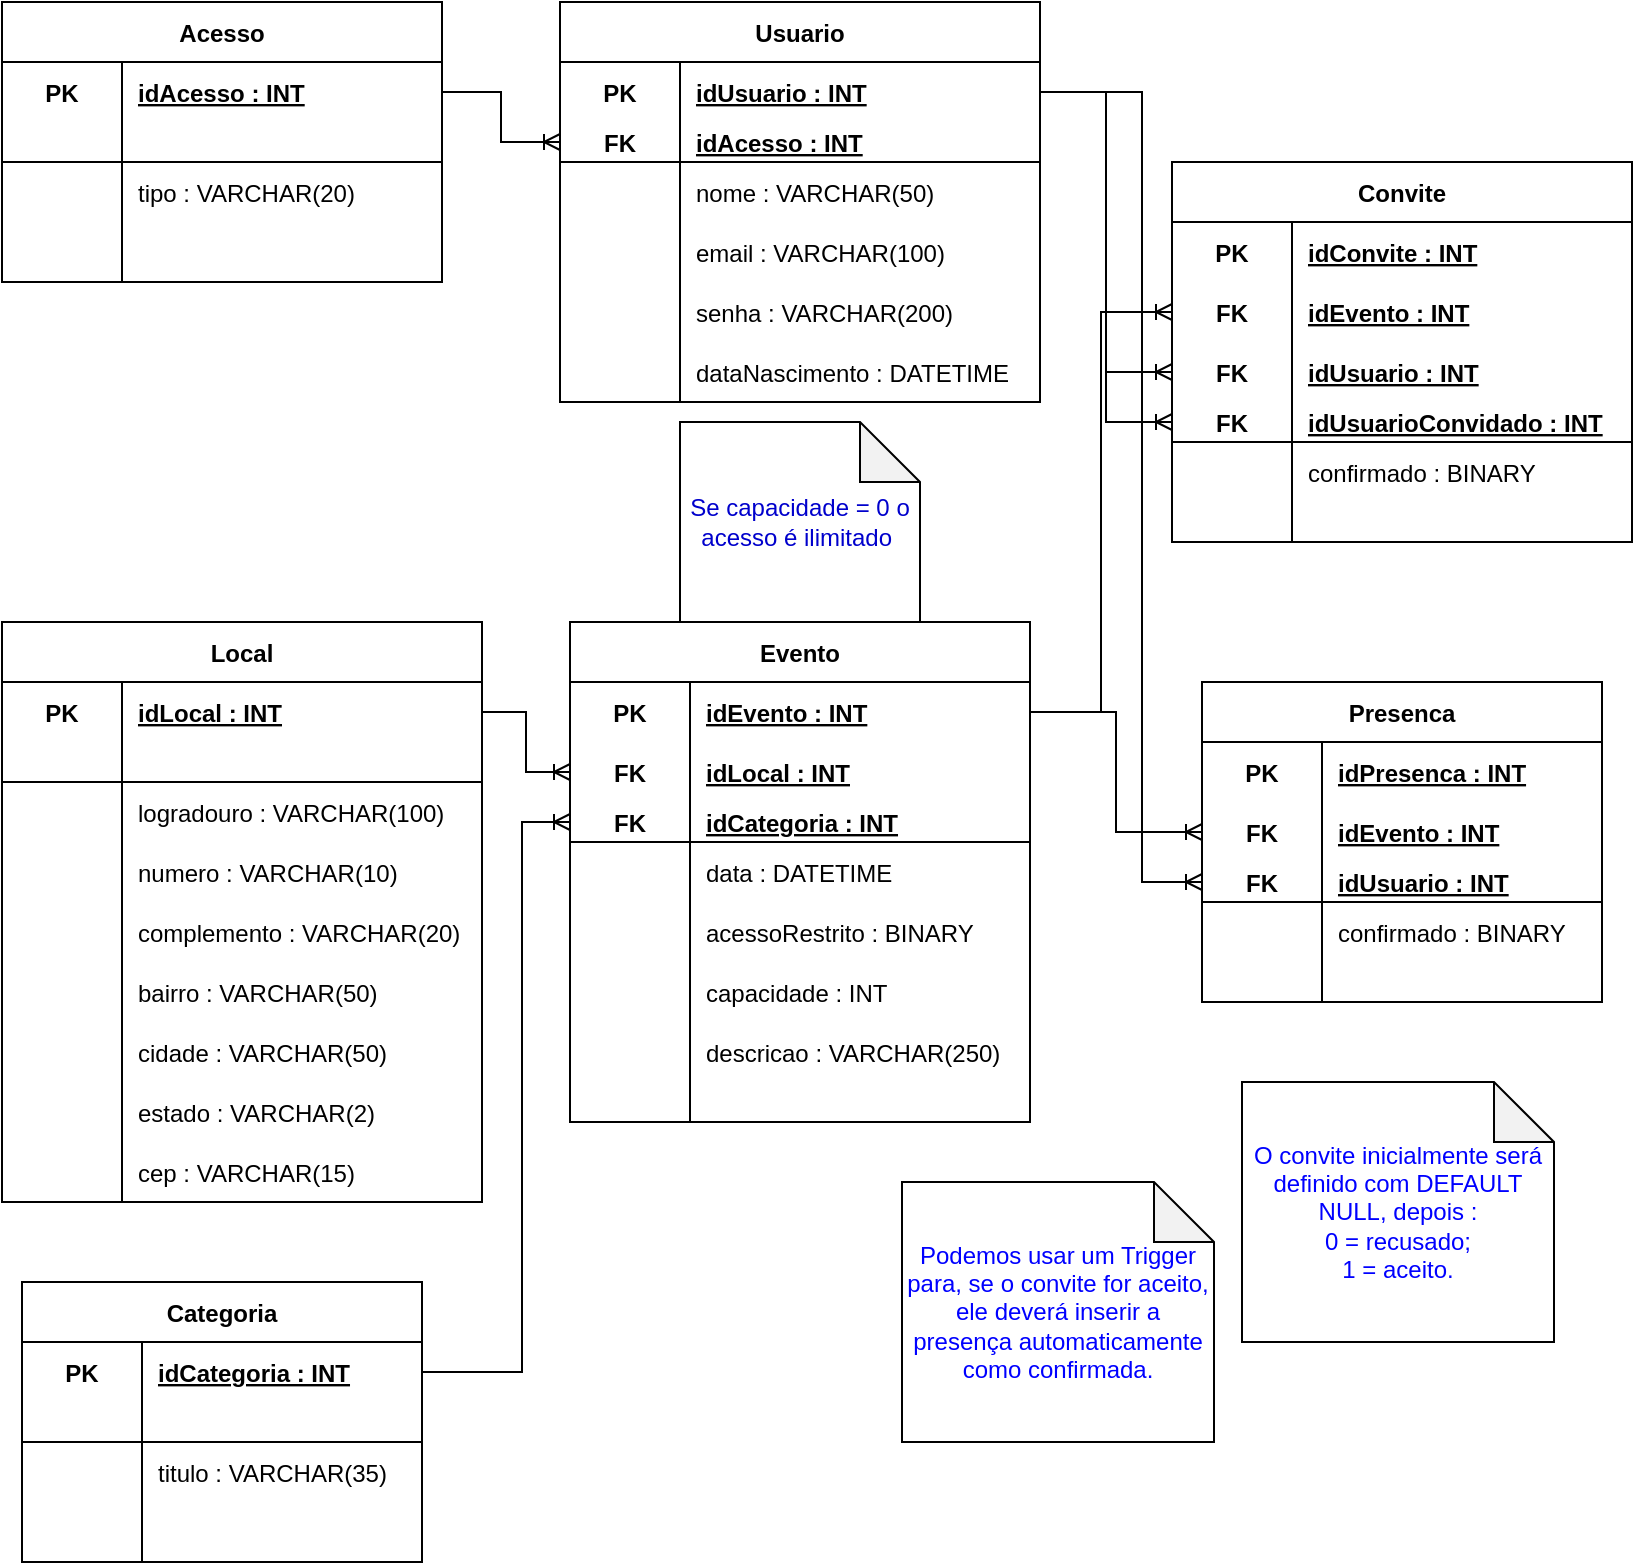 <mxfile version="13.6.3" type="device"><diagram id="714_Z-OKj4ZX4GDZPJ15" name="Page-1"><mxGraphModel dx="973" dy="558" grid="1" gridSize="10" guides="1" tooltips="1" connect="1" arrows="1" fold="1" page="1" pageScale="1" pageWidth="827" pageHeight="1169" math="0" shadow="0"><root><mxCell id="0"/><mxCell id="1" parent="0"/><mxCell id="IUSvpnrgETJTr0P91t86-1" value="Acesso" style="shape=table;startSize=30;container=1;collapsible=1;childLayout=tableLayout;fixedRows=1;rowLines=0;fontStyle=1;align=center;resizeLast=1;" parent="1" vertex="1"><mxGeometry x="10" y="10" width="220" height="140" as="geometry"/></mxCell><mxCell id="IUSvpnrgETJTr0P91t86-2" value="" style="shape=partialRectangle;collapsible=0;dropTarget=0;pointerEvents=0;fillColor=none;top=0;left=0;bottom=0;right=0;points=[[0,0.5],[1,0.5]];portConstraint=eastwest;" parent="IUSvpnrgETJTr0P91t86-1" vertex="1"><mxGeometry y="30" width="220" height="30" as="geometry"/></mxCell><mxCell id="IUSvpnrgETJTr0P91t86-3" value="PK" style="shape=partialRectangle;connectable=0;fillColor=none;top=0;left=0;bottom=0;right=0;fontStyle=1;overflow=hidden;" parent="IUSvpnrgETJTr0P91t86-2" vertex="1"><mxGeometry width="60" height="30" as="geometry"/></mxCell><mxCell id="IUSvpnrgETJTr0P91t86-4" value="idAcesso : INT" style="shape=partialRectangle;connectable=0;fillColor=none;top=0;left=0;bottom=0;right=0;align=left;spacingLeft=6;fontStyle=5;overflow=hidden;" parent="IUSvpnrgETJTr0P91t86-2" vertex="1"><mxGeometry x="60" width="160" height="30" as="geometry"/></mxCell><mxCell id="IUSvpnrgETJTr0P91t86-5" value="" style="shape=partialRectangle;collapsible=0;dropTarget=0;pointerEvents=0;fillColor=none;top=0;left=0;bottom=1;right=0;points=[[0,0.5],[1,0.5]];portConstraint=eastwest;" parent="IUSvpnrgETJTr0P91t86-1" vertex="1"><mxGeometry y="60" width="220" height="20" as="geometry"/></mxCell><mxCell id="IUSvpnrgETJTr0P91t86-6" value="" style="shape=partialRectangle;connectable=0;fillColor=none;top=0;left=0;bottom=0;right=0;fontStyle=1;overflow=hidden;" parent="IUSvpnrgETJTr0P91t86-5" vertex="1"><mxGeometry width="60" height="20" as="geometry"/></mxCell><mxCell id="IUSvpnrgETJTr0P91t86-7" value="" style="shape=partialRectangle;connectable=0;fillColor=none;top=0;left=0;bottom=0;right=0;align=left;spacingLeft=6;fontStyle=5;overflow=hidden;" parent="IUSvpnrgETJTr0P91t86-5" vertex="1"><mxGeometry x="60" width="160" height="20" as="geometry"/></mxCell><mxCell id="IUSvpnrgETJTr0P91t86-8" value="" style="shape=partialRectangle;collapsible=0;dropTarget=0;pointerEvents=0;fillColor=none;top=0;left=0;bottom=0;right=0;points=[[0,0.5],[1,0.5]];portConstraint=eastwest;" parent="IUSvpnrgETJTr0P91t86-1" vertex="1"><mxGeometry y="80" width="220" height="30" as="geometry"/></mxCell><mxCell id="IUSvpnrgETJTr0P91t86-9" value="" style="shape=partialRectangle;connectable=0;fillColor=none;top=0;left=0;bottom=0;right=0;editable=1;overflow=hidden;" parent="IUSvpnrgETJTr0P91t86-8" vertex="1"><mxGeometry width="60" height="30" as="geometry"/></mxCell><mxCell id="IUSvpnrgETJTr0P91t86-10" value="tipo : VARCHAR(20)" style="shape=partialRectangle;connectable=0;fillColor=none;top=0;left=0;bottom=0;right=0;align=left;spacingLeft=6;overflow=hidden;" parent="IUSvpnrgETJTr0P91t86-8" vertex="1"><mxGeometry x="60" width="160" height="30" as="geometry"/></mxCell><mxCell id="IUSvpnrgETJTr0P91t86-11" value="" style="shape=partialRectangle;collapsible=0;dropTarget=0;pointerEvents=0;fillColor=none;top=0;left=0;bottom=0;right=0;points=[[0,0.5],[1,0.5]];portConstraint=eastwest;" parent="IUSvpnrgETJTr0P91t86-1" vertex="1"><mxGeometry y="110" width="220" height="30" as="geometry"/></mxCell><mxCell id="IUSvpnrgETJTr0P91t86-12" value="" style="shape=partialRectangle;connectable=0;fillColor=none;top=0;left=0;bottom=0;right=0;editable=1;overflow=hidden;" parent="IUSvpnrgETJTr0P91t86-11" vertex="1"><mxGeometry width="60" height="30" as="geometry"/></mxCell><mxCell id="IUSvpnrgETJTr0P91t86-13" value="" style="shape=partialRectangle;connectable=0;fillColor=none;top=0;left=0;bottom=0;right=0;align=left;spacingLeft=6;overflow=hidden;" parent="IUSvpnrgETJTr0P91t86-11" vertex="1"><mxGeometry x="60" width="160" height="30" as="geometry"/></mxCell><mxCell id="IUSvpnrgETJTr0P91t86-111" value="Presenca" style="shape=table;startSize=30;container=1;collapsible=1;childLayout=tableLayout;fixedRows=1;rowLines=0;fontStyle=1;align=center;resizeLast=1;" parent="1" vertex="1"><mxGeometry x="610" y="350" width="200" height="160" as="geometry"/></mxCell><mxCell id="IUSvpnrgETJTr0P91t86-112" value="" style="shape=partialRectangle;collapsible=0;dropTarget=0;pointerEvents=0;fillColor=none;top=0;left=0;bottom=0;right=0;points=[[0,0.5],[1,0.5]];portConstraint=eastwest;" parent="IUSvpnrgETJTr0P91t86-111" vertex="1"><mxGeometry y="30" width="200" height="30" as="geometry"/></mxCell><mxCell id="IUSvpnrgETJTr0P91t86-113" value="PK" style="shape=partialRectangle;connectable=0;fillColor=none;top=0;left=0;bottom=0;right=0;fontStyle=1;overflow=hidden;" parent="IUSvpnrgETJTr0P91t86-112" vertex="1"><mxGeometry width="60" height="30" as="geometry"/></mxCell><mxCell id="IUSvpnrgETJTr0P91t86-114" value="idPresenca : INT" style="shape=partialRectangle;connectable=0;fillColor=none;top=0;left=0;bottom=0;right=0;align=left;spacingLeft=6;fontStyle=5;overflow=hidden;" parent="IUSvpnrgETJTr0P91t86-112" vertex="1"><mxGeometry x="60" width="140" height="30" as="geometry"/></mxCell><mxCell id="IUSvpnrgETJTr0P91t86-115" value="" style="shape=partialRectangle;collapsible=0;dropTarget=0;pointerEvents=0;fillColor=none;top=0;left=0;bottom=0;right=0;points=[[0,0.5],[1,0.5]];portConstraint=eastwest;" parent="IUSvpnrgETJTr0P91t86-111" vertex="1"><mxGeometry y="60" width="200" height="30" as="geometry"/></mxCell><mxCell id="IUSvpnrgETJTr0P91t86-116" value="FK" style="shape=partialRectangle;connectable=0;fillColor=none;top=0;left=0;bottom=0;right=0;fontStyle=1;overflow=hidden;" parent="IUSvpnrgETJTr0P91t86-115" vertex="1"><mxGeometry width="60" height="30" as="geometry"/></mxCell><mxCell id="IUSvpnrgETJTr0P91t86-117" value="idEvento : INT" style="shape=partialRectangle;connectable=0;fillColor=none;top=0;left=0;bottom=0;right=0;align=left;spacingLeft=6;fontStyle=5;overflow=hidden;" parent="IUSvpnrgETJTr0P91t86-115" vertex="1"><mxGeometry x="60" width="140" height="30" as="geometry"/></mxCell><mxCell id="IUSvpnrgETJTr0P91t86-118" value="" style="shape=partialRectangle;collapsible=0;dropTarget=0;pointerEvents=0;fillColor=none;top=0;left=0;bottom=1;right=0;points=[[0,0.5],[1,0.5]];portConstraint=eastwest;" parent="IUSvpnrgETJTr0P91t86-111" vertex="1"><mxGeometry y="90" width="200" height="20" as="geometry"/></mxCell><mxCell id="IUSvpnrgETJTr0P91t86-119" value="FK" style="shape=partialRectangle;connectable=0;fillColor=none;top=0;left=0;bottom=0;right=0;fontStyle=1;overflow=hidden;" parent="IUSvpnrgETJTr0P91t86-118" vertex="1"><mxGeometry width="60" height="20" as="geometry"/></mxCell><mxCell id="IUSvpnrgETJTr0P91t86-120" value="idUsuario : INT" style="shape=partialRectangle;connectable=0;fillColor=none;top=0;left=0;bottom=0;right=0;align=left;spacingLeft=6;fontStyle=5;overflow=hidden;" parent="IUSvpnrgETJTr0P91t86-118" vertex="1"><mxGeometry x="60" width="140" height="20" as="geometry"/></mxCell><mxCell id="IUSvpnrgETJTr0P91t86-121" value="" style="shape=partialRectangle;collapsible=0;dropTarget=0;pointerEvents=0;fillColor=none;top=0;left=0;bottom=0;right=0;points=[[0,0.5],[1,0.5]];portConstraint=eastwest;" parent="IUSvpnrgETJTr0P91t86-111" vertex="1"><mxGeometry y="110" width="200" height="30" as="geometry"/></mxCell><mxCell id="IUSvpnrgETJTr0P91t86-122" value="" style="shape=partialRectangle;connectable=0;fillColor=none;top=0;left=0;bottom=0;right=0;editable=1;overflow=hidden;" parent="IUSvpnrgETJTr0P91t86-121" vertex="1"><mxGeometry width="60" height="30" as="geometry"/></mxCell><mxCell id="IUSvpnrgETJTr0P91t86-123" value="confirmado : BINARY" style="shape=partialRectangle;connectable=0;fillColor=none;top=0;left=0;bottom=0;right=0;align=left;spacingLeft=6;overflow=hidden;" parent="IUSvpnrgETJTr0P91t86-121" vertex="1"><mxGeometry x="60" width="140" height="30" as="geometry"/></mxCell><mxCell id="IUSvpnrgETJTr0P91t86-133" value="" style="shape=partialRectangle;collapsible=0;dropTarget=0;pointerEvents=0;fillColor=none;top=0;left=0;bottom=1;right=0;points=[[0,0.5],[1,0.5]];portConstraint=eastwest;" parent="IUSvpnrgETJTr0P91t86-111" vertex="1"><mxGeometry y="140" width="200" height="20" as="geometry"/></mxCell><mxCell id="IUSvpnrgETJTr0P91t86-134" value="" style="shape=partialRectangle;connectable=0;fillColor=none;top=0;left=0;bottom=0;right=0;fontStyle=1;overflow=hidden;" parent="IUSvpnrgETJTr0P91t86-133" vertex="1"><mxGeometry width="60" height="20" as="geometry"/></mxCell><mxCell id="IUSvpnrgETJTr0P91t86-135" value="" style="shape=partialRectangle;connectable=0;fillColor=none;top=0;left=0;bottom=0;right=0;align=left;spacingLeft=6;fontStyle=5;overflow=hidden;" parent="IUSvpnrgETJTr0P91t86-133" vertex="1"><mxGeometry x="60" width="140" height="20" as="geometry"/></mxCell><mxCell id="IUSvpnrgETJTr0P91t86-55" value="Usuario" style="shape=table;startSize=30;container=1;collapsible=1;childLayout=tableLayout;fixedRows=1;rowLines=0;fontStyle=1;align=center;resizeLast=1;" parent="1" vertex="1"><mxGeometry x="289" y="10" width="240" height="200" as="geometry"/></mxCell><mxCell id="IUSvpnrgETJTr0P91t86-56" value="" style="shape=partialRectangle;collapsible=0;dropTarget=0;pointerEvents=0;fillColor=none;top=0;left=0;bottom=0;right=0;points=[[0,0.5],[1,0.5]];portConstraint=eastwest;" parent="IUSvpnrgETJTr0P91t86-55" vertex="1"><mxGeometry y="30" width="240" height="30" as="geometry"/></mxCell><mxCell id="IUSvpnrgETJTr0P91t86-57" value="PK" style="shape=partialRectangle;connectable=0;fillColor=none;top=0;left=0;bottom=0;right=0;fontStyle=1;overflow=hidden;" parent="IUSvpnrgETJTr0P91t86-56" vertex="1"><mxGeometry width="60" height="30" as="geometry"/></mxCell><mxCell id="IUSvpnrgETJTr0P91t86-58" value="idUsuario : INT" style="shape=partialRectangle;connectable=0;fillColor=none;top=0;left=0;bottom=0;right=0;align=left;spacingLeft=6;fontStyle=5;overflow=hidden;" parent="IUSvpnrgETJTr0P91t86-56" vertex="1"><mxGeometry x="60" width="180" height="30" as="geometry"/></mxCell><mxCell id="IUSvpnrgETJTr0P91t86-59" value="" style="shape=partialRectangle;collapsible=0;dropTarget=0;pointerEvents=0;fillColor=none;top=0;left=0;bottom=1;right=0;points=[[0,0.5],[1,0.5]];portConstraint=eastwest;" parent="IUSvpnrgETJTr0P91t86-55" vertex="1"><mxGeometry y="60" width="240" height="20" as="geometry"/></mxCell><mxCell id="IUSvpnrgETJTr0P91t86-60" value="FK" style="shape=partialRectangle;connectable=0;fillColor=none;top=0;left=0;bottom=0;right=0;fontStyle=1;overflow=hidden;" parent="IUSvpnrgETJTr0P91t86-59" vertex="1"><mxGeometry width="60" height="20" as="geometry"/></mxCell><mxCell id="IUSvpnrgETJTr0P91t86-61" value="idAcesso : INT" style="shape=partialRectangle;connectable=0;fillColor=none;top=0;left=0;bottom=0;right=0;align=left;spacingLeft=6;fontStyle=5;overflow=hidden;" parent="IUSvpnrgETJTr0P91t86-59" vertex="1"><mxGeometry x="60" width="180" height="20" as="geometry"/></mxCell><mxCell id="IUSvpnrgETJTr0P91t86-62" value="" style="shape=partialRectangle;collapsible=0;dropTarget=0;pointerEvents=0;fillColor=none;top=0;left=0;bottom=0;right=0;points=[[0,0.5],[1,0.5]];portConstraint=eastwest;" parent="IUSvpnrgETJTr0P91t86-55" vertex="1"><mxGeometry y="80" width="240" height="30" as="geometry"/></mxCell><mxCell id="IUSvpnrgETJTr0P91t86-63" value="" style="shape=partialRectangle;connectable=0;fillColor=none;top=0;left=0;bottom=0;right=0;editable=1;overflow=hidden;" parent="IUSvpnrgETJTr0P91t86-62" vertex="1"><mxGeometry width="60" height="30" as="geometry"/></mxCell><mxCell id="IUSvpnrgETJTr0P91t86-64" value="nome : VARCHAR(50)" style="shape=partialRectangle;connectable=0;fillColor=none;top=0;left=0;bottom=0;right=0;align=left;spacingLeft=6;overflow=hidden;" parent="IUSvpnrgETJTr0P91t86-62" vertex="1"><mxGeometry x="60" width="180" height="30" as="geometry"/></mxCell><mxCell id="IUSvpnrgETJTr0P91t86-65" value="" style="shape=partialRectangle;collapsible=0;dropTarget=0;pointerEvents=0;fillColor=none;top=0;left=0;bottom=0;right=0;points=[[0,0.5],[1,0.5]];portConstraint=eastwest;" parent="IUSvpnrgETJTr0P91t86-55" vertex="1"><mxGeometry y="110" width="240" height="30" as="geometry"/></mxCell><mxCell id="IUSvpnrgETJTr0P91t86-66" value="" style="shape=partialRectangle;connectable=0;fillColor=none;top=0;left=0;bottom=0;right=0;editable=1;overflow=hidden;" parent="IUSvpnrgETJTr0P91t86-65" vertex="1"><mxGeometry width="60" height="30" as="geometry"/></mxCell><mxCell id="IUSvpnrgETJTr0P91t86-67" value="email : VARCHAR(100)" style="shape=partialRectangle;connectable=0;fillColor=none;top=0;left=0;bottom=0;right=0;align=left;spacingLeft=6;overflow=hidden;" parent="IUSvpnrgETJTr0P91t86-65" vertex="1"><mxGeometry x="60" width="180" height="30" as="geometry"/></mxCell><mxCell id="IUSvpnrgETJTr0P91t86-68" value="" style="shape=partialRectangle;collapsible=0;dropTarget=0;pointerEvents=0;fillColor=none;top=0;left=0;bottom=0;right=0;points=[[0,0.5],[1,0.5]];portConstraint=eastwest;" parent="IUSvpnrgETJTr0P91t86-55" vertex="1"><mxGeometry y="140" width="240" height="30" as="geometry"/></mxCell><mxCell id="IUSvpnrgETJTr0P91t86-69" value="" style="shape=partialRectangle;connectable=0;fillColor=none;top=0;left=0;bottom=0;right=0;editable=1;overflow=hidden;" parent="IUSvpnrgETJTr0P91t86-68" vertex="1"><mxGeometry width="60" height="30" as="geometry"/></mxCell><mxCell id="IUSvpnrgETJTr0P91t86-70" value="senha : VARCHAR(200)" style="shape=partialRectangle;connectable=0;fillColor=none;top=0;left=0;bottom=0;right=0;align=left;spacingLeft=6;overflow=hidden;" parent="IUSvpnrgETJTr0P91t86-68" vertex="1"><mxGeometry x="60" width="180" height="30" as="geometry"/></mxCell><mxCell id="IUSvpnrgETJTr0P91t86-71" value="" style="shape=partialRectangle;collapsible=0;dropTarget=0;pointerEvents=0;fillColor=none;top=0;left=0;bottom=0;right=0;points=[[0,0.5],[1,0.5]];portConstraint=eastwest;" parent="IUSvpnrgETJTr0P91t86-55" vertex="1"><mxGeometry y="170" width="240" height="30" as="geometry"/></mxCell><mxCell id="IUSvpnrgETJTr0P91t86-72" value="" style="shape=partialRectangle;connectable=0;fillColor=none;top=0;left=0;bottom=0;right=0;editable=1;overflow=hidden;" parent="IUSvpnrgETJTr0P91t86-71" vertex="1"><mxGeometry width="60" height="30" as="geometry"/></mxCell><mxCell id="IUSvpnrgETJTr0P91t86-73" value="dataNascimento : DATETIME" style="shape=partialRectangle;connectable=0;fillColor=none;top=0;left=0;bottom=0;right=0;align=left;spacingLeft=6;overflow=hidden;" parent="IUSvpnrgETJTr0P91t86-71" vertex="1"><mxGeometry x="60" width="180" height="30" as="geometry"/></mxCell><mxCell id="IUSvpnrgETJTr0P91t86-164" style="edgeStyle=orthogonalEdgeStyle;rounded=0;orthogonalLoop=1;jettySize=auto;html=1;exitX=1;exitY=0.5;exitDx=0;exitDy=0;entryX=0;entryY=0.5;entryDx=0;entryDy=0;endArrow=ERoneToMany;endFill=0;" parent="1" source="IUSvpnrgETJTr0P91t86-2" target="IUSvpnrgETJTr0P91t86-59" edge="1"><mxGeometry relative="1" as="geometry"/></mxCell><mxCell id="IUSvpnrgETJTr0P91t86-27" value="Local" style="shape=table;startSize=30;container=1;collapsible=1;childLayout=tableLayout;fixedRows=1;rowLines=0;fontStyle=1;align=center;resizeLast=1;" parent="1" vertex="1"><mxGeometry x="10" y="320" width="240" height="290" as="geometry"/></mxCell><mxCell id="IUSvpnrgETJTr0P91t86-28" value="" style="shape=partialRectangle;collapsible=0;dropTarget=0;pointerEvents=0;fillColor=none;top=0;left=0;bottom=0;right=0;points=[[0,0.5],[1,0.5]];portConstraint=eastwest;" parent="IUSvpnrgETJTr0P91t86-27" vertex="1"><mxGeometry y="30" width="240" height="30" as="geometry"/></mxCell><mxCell id="IUSvpnrgETJTr0P91t86-29" value="PK" style="shape=partialRectangle;connectable=0;fillColor=none;top=0;left=0;bottom=0;right=0;fontStyle=1;overflow=hidden;" parent="IUSvpnrgETJTr0P91t86-28" vertex="1"><mxGeometry width="60" height="30" as="geometry"/></mxCell><mxCell id="IUSvpnrgETJTr0P91t86-30" value="idLocal : INT" style="shape=partialRectangle;connectable=0;fillColor=none;top=0;left=0;bottom=0;right=0;align=left;spacingLeft=6;fontStyle=5;overflow=hidden;" parent="IUSvpnrgETJTr0P91t86-28" vertex="1"><mxGeometry x="60" width="180" height="30" as="geometry"/></mxCell><mxCell id="IUSvpnrgETJTr0P91t86-31" value="" style="shape=partialRectangle;collapsible=0;dropTarget=0;pointerEvents=0;fillColor=none;top=0;left=0;bottom=1;right=0;points=[[0,0.5],[1,0.5]];portConstraint=eastwest;" parent="IUSvpnrgETJTr0P91t86-27" vertex="1"><mxGeometry y="60" width="240" height="20" as="geometry"/></mxCell><mxCell id="IUSvpnrgETJTr0P91t86-32" value="" style="shape=partialRectangle;connectable=0;fillColor=none;top=0;left=0;bottom=0;right=0;fontStyle=1;overflow=hidden;" parent="IUSvpnrgETJTr0P91t86-31" vertex="1"><mxGeometry width="60" height="20" as="geometry"/></mxCell><mxCell id="IUSvpnrgETJTr0P91t86-33" value="" style="shape=partialRectangle;connectable=0;fillColor=none;top=0;left=0;bottom=0;right=0;align=left;spacingLeft=6;fontStyle=5;overflow=hidden;" parent="IUSvpnrgETJTr0P91t86-31" vertex="1"><mxGeometry x="60" width="180" height="20" as="geometry"/></mxCell><mxCell id="IUSvpnrgETJTr0P91t86-34" value="" style="shape=partialRectangle;collapsible=0;dropTarget=0;pointerEvents=0;fillColor=none;top=0;left=0;bottom=0;right=0;points=[[0,0.5],[1,0.5]];portConstraint=eastwest;" parent="IUSvpnrgETJTr0P91t86-27" vertex="1"><mxGeometry y="80" width="240" height="30" as="geometry"/></mxCell><mxCell id="IUSvpnrgETJTr0P91t86-35" value="" style="shape=partialRectangle;connectable=0;fillColor=none;top=0;left=0;bottom=0;right=0;editable=1;overflow=hidden;" parent="IUSvpnrgETJTr0P91t86-34" vertex="1"><mxGeometry width="60" height="30" as="geometry"/></mxCell><mxCell id="IUSvpnrgETJTr0P91t86-36" value="logradouro : VARCHAR(100)" style="shape=partialRectangle;connectable=0;fillColor=none;top=0;left=0;bottom=0;right=0;align=left;spacingLeft=6;overflow=hidden;" parent="IUSvpnrgETJTr0P91t86-34" vertex="1"><mxGeometry x="60" width="180" height="30" as="geometry"/></mxCell><mxCell id="IUSvpnrgETJTr0P91t86-37" value="" style="shape=partialRectangle;collapsible=0;dropTarget=0;pointerEvents=0;fillColor=none;top=0;left=0;bottom=0;right=0;points=[[0,0.5],[1,0.5]];portConstraint=eastwest;" parent="IUSvpnrgETJTr0P91t86-27" vertex="1"><mxGeometry y="110" width="240" height="30" as="geometry"/></mxCell><mxCell id="IUSvpnrgETJTr0P91t86-38" value="" style="shape=partialRectangle;connectable=0;fillColor=none;top=0;left=0;bottom=0;right=0;editable=1;overflow=hidden;" parent="IUSvpnrgETJTr0P91t86-37" vertex="1"><mxGeometry width="60" height="30" as="geometry"/></mxCell><mxCell id="IUSvpnrgETJTr0P91t86-39" value="numero : VARCHAR(10)" style="shape=partialRectangle;connectable=0;fillColor=none;top=0;left=0;bottom=0;right=0;align=left;spacingLeft=6;overflow=hidden;" parent="IUSvpnrgETJTr0P91t86-37" vertex="1"><mxGeometry x="60" width="180" height="30" as="geometry"/></mxCell><mxCell id="IUSvpnrgETJTr0P91t86-40" value="" style="shape=partialRectangle;collapsible=0;dropTarget=0;pointerEvents=0;fillColor=none;top=0;left=0;bottom=0;right=0;points=[[0,0.5],[1,0.5]];portConstraint=eastwest;" parent="IUSvpnrgETJTr0P91t86-27" vertex="1"><mxGeometry y="140" width="240" height="30" as="geometry"/></mxCell><mxCell id="IUSvpnrgETJTr0P91t86-41" value="" style="shape=partialRectangle;connectable=0;fillColor=none;top=0;left=0;bottom=0;right=0;editable=1;overflow=hidden;" parent="IUSvpnrgETJTr0P91t86-40" vertex="1"><mxGeometry width="60" height="30" as="geometry"/></mxCell><mxCell id="IUSvpnrgETJTr0P91t86-42" value="complemento : VARCHAR(20)" style="shape=partialRectangle;connectable=0;fillColor=none;top=0;left=0;bottom=0;right=0;align=left;spacingLeft=6;overflow=hidden;" parent="IUSvpnrgETJTr0P91t86-40" vertex="1"><mxGeometry x="60" width="180" height="30" as="geometry"/></mxCell><mxCell id="IUSvpnrgETJTr0P91t86-43" value="" style="shape=partialRectangle;collapsible=0;dropTarget=0;pointerEvents=0;fillColor=none;top=0;left=0;bottom=0;right=0;points=[[0,0.5],[1,0.5]];portConstraint=eastwest;" parent="IUSvpnrgETJTr0P91t86-27" vertex="1"><mxGeometry y="170" width="240" height="30" as="geometry"/></mxCell><mxCell id="IUSvpnrgETJTr0P91t86-44" value="" style="shape=partialRectangle;connectable=0;fillColor=none;top=0;left=0;bottom=0;right=0;editable=1;overflow=hidden;" parent="IUSvpnrgETJTr0P91t86-43" vertex="1"><mxGeometry width="60" height="30" as="geometry"/></mxCell><mxCell id="IUSvpnrgETJTr0P91t86-45" value="bairro : VARCHAR(50)" style="shape=partialRectangle;connectable=0;fillColor=none;top=0;left=0;bottom=0;right=0;align=left;spacingLeft=6;overflow=hidden;" parent="IUSvpnrgETJTr0P91t86-43" vertex="1"><mxGeometry x="60" width="180" height="30" as="geometry"/></mxCell><mxCell id="IUSvpnrgETJTr0P91t86-46" value="" style="shape=partialRectangle;collapsible=0;dropTarget=0;pointerEvents=0;fillColor=none;top=0;left=0;bottom=0;right=0;points=[[0,0.5],[1,0.5]];portConstraint=eastwest;" parent="IUSvpnrgETJTr0P91t86-27" vertex="1"><mxGeometry y="200" width="240" height="30" as="geometry"/></mxCell><mxCell id="IUSvpnrgETJTr0P91t86-47" value="" style="shape=partialRectangle;connectable=0;fillColor=none;top=0;left=0;bottom=0;right=0;editable=1;overflow=hidden;" parent="IUSvpnrgETJTr0P91t86-46" vertex="1"><mxGeometry width="60" height="30" as="geometry"/></mxCell><mxCell id="IUSvpnrgETJTr0P91t86-48" value="cidade : VARCHAR(50)" style="shape=partialRectangle;connectable=0;fillColor=none;top=0;left=0;bottom=0;right=0;align=left;spacingLeft=6;overflow=hidden;" parent="IUSvpnrgETJTr0P91t86-46" vertex="1"><mxGeometry x="60" width="180" height="30" as="geometry"/></mxCell><mxCell id="IUSvpnrgETJTr0P91t86-49" value="" style="shape=partialRectangle;collapsible=0;dropTarget=0;pointerEvents=0;fillColor=none;top=0;left=0;bottom=0;right=0;points=[[0,0.5],[1,0.5]];portConstraint=eastwest;" parent="IUSvpnrgETJTr0P91t86-27" vertex="1"><mxGeometry y="230" width="240" height="30" as="geometry"/></mxCell><mxCell id="IUSvpnrgETJTr0P91t86-50" value="" style="shape=partialRectangle;connectable=0;fillColor=none;top=0;left=0;bottom=0;right=0;editable=1;overflow=hidden;" parent="IUSvpnrgETJTr0P91t86-49" vertex="1"><mxGeometry width="60" height="30" as="geometry"/></mxCell><mxCell id="IUSvpnrgETJTr0P91t86-51" value="estado : VARCHAR(2)" style="shape=partialRectangle;connectable=0;fillColor=none;top=0;left=0;bottom=0;right=0;align=left;spacingLeft=6;overflow=hidden;" parent="IUSvpnrgETJTr0P91t86-49" vertex="1"><mxGeometry x="60" width="180" height="30" as="geometry"/></mxCell><mxCell id="IUSvpnrgETJTr0P91t86-52" value="" style="shape=partialRectangle;collapsible=0;dropTarget=0;pointerEvents=0;fillColor=none;top=0;left=0;bottom=0;right=0;points=[[0,0.5],[1,0.5]];portConstraint=eastwest;" parent="IUSvpnrgETJTr0P91t86-27" vertex="1"><mxGeometry y="260" width="240" height="30" as="geometry"/></mxCell><mxCell id="IUSvpnrgETJTr0P91t86-53" value="" style="shape=partialRectangle;connectable=0;fillColor=none;top=0;left=0;bottom=0;right=0;editable=1;overflow=hidden;" parent="IUSvpnrgETJTr0P91t86-52" vertex="1"><mxGeometry width="60" height="30" as="geometry"/></mxCell><mxCell id="IUSvpnrgETJTr0P91t86-54" value="cep : VARCHAR(15)" style="shape=partialRectangle;connectable=0;fillColor=none;top=0;left=0;bottom=0;right=0;align=left;spacingLeft=6;overflow=hidden;" parent="IUSvpnrgETJTr0P91t86-52" vertex="1"><mxGeometry x="60" width="180" height="30" as="geometry"/></mxCell><mxCell id="IUSvpnrgETJTr0P91t86-74" value="Evento" style="shape=table;startSize=30;container=1;collapsible=1;childLayout=tableLayout;fixedRows=1;rowLines=0;fontStyle=1;align=center;resizeLast=1;" parent="1" vertex="1"><mxGeometry x="294" y="320" width="230" height="250" as="geometry"/></mxCell><mxCell id="IUSvpnrgETJTr0P91t86-75" value="" style="shape=partialRectangle;collapsible=0;dropTarget=0;pointerEvents=0;fillColor=none;top=0;left=0;bottom=0;right=0;points=[[0,0.5],[1,0.5]];portConstraint=eastwest;" parent="IUSvpnrgETJTr0P91t86-74" vertex="1"><mxGeometry y="30" width="230" height="30" as="geometry"/></mxCell><mxCell id="IUSvpnrgETJTr0P91t86-76" value="PK" style="shape=partialRectangle;connectable=0;fillColor=none;top=0;left=0;bottom=0;right=0;fontStyle=1;overflow=hidden;" parent="IUSvpnrgETJTr0P91t86-75" vertex="1"><mxGeometry width="60" height="30" as="geometry"/></mxCell><mxCell id="IUSvpnrgETJTr0P91t86-77" value="idEvento : INT" style="shape=partialRectangle;connectable=0;fillColor=none;top=0;left=0;bottom=0;right=0;align=left;spacingLeft=6;fontStyle=5;overflow=hidden;" parent="IUSvpnrgETJTr0P91t86-75" vertex="1"><mxGeometry x="60" width="170" height="30" as="geometry"/></mxCell><mxCell id="IUSvpnrgETJTr0P91t86-108" value="" style="shape=partialRectangle;collapsible=0;dropTarget=0;pointerEvents=0;fillColor=none;top=0;left=0;bottom=0;right=0;points=[[0,0.5],[1,0.5]];portConstraint=eastwest;" parent="IUSvpnrgETJTr0P91t86-74" vertex="1"><mxGeometry y="60" width="230" height="30" as="geometry"/></mxCell><mxCell id="IUSvpnrgETJTr0P91t86-109" value="FK" style="shape=partialRectangle;connectable=0;fillColor=none;top=0;left=0;bottom=0;right=0;fontStyle=1;overflow=hidden;" parent="IUSvpnrgETJTr0P91t86-108" vertex="1"><mxGeometry width="60" height="30" as="geometry"/></mxCell><mxCell id="IUSvpnrgETJTr0P91t86-110" value="idLocal : INT" style="shape=partialRectangle;connectable=0;fillColor=none;top=0;left=0;bottom=0;right=0;align=left;spacingLeft=6;fontStyle=5;overflow=hidden;" parent="IUSvpnrgETJTr0P91t86-108" vertex="1"><mxGeometry x="60" width="170" height="30" as="geometry"/></mxCell><mxCell id="IUSvpnrgETJTr0P91t86-78" value="" style="shape=partialRectangle;collapsible=0;dropTarget=0;pointerEvents=0;fillColor=none;top=0;left=0;bottom=1;right=0;points=[[0,0.5],[1,0.5]];portConstraint=eastwest;" parent="IUSvpnrgETJTr0P91t86-74" vertex="1"><mxGeometry y="90" width="230" height="20" as="geometry"/></mxCell><mxCell id="IUSvpnrgETJTr0P91t86-79" value="FK" style="shape=partialRectangle;connectable=0;fillColor=none;top=0;left=0;bottom=0;right=0;fontStyle=1;overflow=hidden;" parent="IUSvpnrgETJTr0P91t86-78" vertex="1"><mxGeometry width="60" height="20" as="geometry"/></mxCell><mxCell id="IUSvpnrgETJTr0P91t86-80" value="idCategoria : INT" style="shape=partialRectangle;connectable=0;fillColor=none;top=0;left=0;bottom=0;right=0;align=left;spacingLeft=6;fontStyle=5;overflow=hidden;" parent="IUSvpnrgETJTr0P91t86-78" vertex="1"><mxGeometry x="60" width="170" height="20" as="geometry"/></mxCell><mxCell id="IUSvpnrgETJTr0P91t86-81" value="" style="shape=partialRectangle;collapsible=0;dropTarget=0;pointerEvents=0;fillColor=none;top=0;left=0;bottom=0;right=0;points=[[0,0.5],[1,0.5]];portConstraint=eastwest;" parent="IUSvpnrgETJTr0P91t86-74" vertex="1"><mxGeometry y="110" width="230" height="30" as="geometry"/></mxCell><mxCell id="IUSvpnrgETJTr0P91t86-82" value="" style="shape=partialRectangle;connectable=0;fillColor=none;top=0;left=0;bottom=0;right=0;editable=1;overflow=hidden;" parent="IUSvpnrgETJTr0P91t86-81" vertex="1"><mxGeometry width="60" height="30" as="geometry"/></mxCell><mxCell id="IUSvpnrgETJTr0P91t86-83" value="data : DATETIME" style="shape=partialRectangle;connectable=0;fillColor=none;top=0;left=0;bottom=0;right=0;align=left;spacingLeft=6;overflow=hidden;" parent="IUSvpnrgETJTr0P91t86-81" vertex="1"><mxGeometry x="60" width="170" height="30" as="geometry"/></mxCell><mxCell id="IUSvpnrgETJTr0P91t86-84" value="" style="shape=partialRectangle;collapsible=0;dropTarget=0;pointerEvents=0;fillColor=none;top=0;left=0;bottom=0;right=0;points=[[0,0.5],[1,0.5]];portConstraint=eastwest;" parent="IUSvpnrgETJTr0P91t86-74" vertex="1"><mxGeometry y="140" width="230" height="30" as="geometry"/></mxCell><mxCell id="IUSvpnrgETJTr0P91t86-85" value="" style="shape=partialRectangle;connectable=0;fillColor=none;top=0;left=0;bottom=0;right=0;editable=1;overflow=hidden;" parent="IUSvpnrgETJTr0P91t86-84" vertex="1"><mxGeometry width="60" height="30" as="geometry"/></mxCell><mxCell id="IUSvpnrgETJTr0P91t86-86" value="acessoRestrito : BINARY" style="shape=partialRectangle;connectable=0;fillColor=none;top=0;left=0;bottom=0;right=0;align=left;spacingLeft=6;overflow=hidden;" parent="IUSvpnrgETJTr0P91t86-84" vertex="1"><mxGeometry x="60" width="170" height="30" as="geometry"/></mxCell><mxCell id="IUSvpnrgETJTr0P91t86-87" value="" style="shape=partialRectangle;collapsible=0;dropTarget=0;pointerEvents=0;fillColor=none;top=0;left=0;bottom=0;right=0;points=[[0,0.5],[1,0.5]];portConstraint=eastwest;" parent="IUSvpnrgETJTr0P91t86-74" vertex="1"><mxGeometry y="170" width="230" height="30" as="geometry"/></mxCell><mxCell id="IUSvpnrgETJTr0P91t86-88" value="" style="shape=partialRectangle;connectable=0;fillColor=none;top=0;left=0;bottom=0;right=0;editable=1;overflow=hidden;" parent="IUSvpnrgETJTr0P91t86-87" vertex="1"><mxGeometry width="60" height="30" as="geometry"/></mxCell><mxCell id="IUSvpnrgETJTr0P91t86-89" value="capacidade : INT" style="shape=partialRectangle;connectable=0;fillColor=none;top=0;left=0;bottom=0;right=0;align=left;spacingLeft=6;overflow=hidden;" parent="IUSvpnrgETJTr0P91t86-87" vertex="1"><mxGeometry x="60" width="170" height="30" as="geometry"/></mxCell><mxCell id="IUSvpnrgETJTr0P91t86-90" value="" style="shape=partialRectangle;collapsible=0;dropTarget=0;pointerEvents=0;fillColor=none;top=0;left=0;bottom=0;right=0;points=[[0,0.5],[1,0.5]];portConstraint=eastwest;" parent="IUSvpnrgETJTr0P91t86-74" vertex="1"><mxGeometry y="200" width="230" height="30" as="geometry"/></mxCell><mxCell id="IUSvpnrgETJTr0P91t86-91" value="" style="shape=partialRectangle;connectable=0;fillColor=none;top=0;left=0;bottom=0;right=0;editable=1;overflow=hidden;" parent="IUSvpnrgETJTr0P91t86-90" vertex="1"><mxGeometry width="60" height="30" as="geometry"/></mxCell><mxCell id="IUSvpnrgETJTr0P91t86-92" value="descricao : VARCHAR(250)" style="shape=partialRectangle;connectable=0;fillColor=none;top=0;left=0;bottom=0;right=0;align=left;spacingLeft=6;overflow=hidden;" parent="IUSvpnrgETJTr0P91t86-90" vertex="1"><mxGeometry x="60" width="170" height="30" as="geometry"/></mxCell><mxCell id="IUSvpnrgETJTr0P91t86-102" value="" style="shape=partialRectangle;collapsible=0;dropTarget=0;pointerEvents=0;fillColor=none;top=0;left=0;bottom=1;right=0;points=[[0,0.5],[1,0.5]];portConstraint=eastwest;" parent="IUSvpnrgETJTr0P91t86-74" vertex="1"><mxGeometry y="230" width="230" height="20" as="geometry"/></mxCell><mxCell id="IUSvpnrgETJTr0P91t86-103" value="" style="shape=partialRectangle;connectable=0;fillColor=none;top=0;left=0;bottom=0;right=0;fontStyle=1;overflow=hidden;" parent="IUSvpnrgETJTr0P91t86-102" vertex="1"><mxGeometry width="60" height="20" as="geometry"/></mxCell><mxCell id="IUSvpnrgETJTr0P91t86-104" value="" style="shape=partialRectangle;connectable=0;fillColor=none;top=0;left=0;bottom=0;right=0;align=left;spacingLeft=6;fontStyle=5;overflow=hidden;" parent="IUSvpnrgETJTr0P91t86-102" vertex="1"><mxGeometry x="60" width="170" height="20" as="geometry"/></mxCell><mxCell id="IUSvpnrgETJTr0P91t86-165" style="edgeStyle=orthogonalEdgeStyle;rounded=0;orthogonalLoop=1;jettySize=auto;html=1;exitX=1;exitY=0.5;exitDx=0;exitDy=0;entryX=0;entryY=0.5;entryDx=0;entryDy=0;endArrow=ERoneToMany;endFill=0;" parent="1" source="IUSvpnrgETJTr0P91t86-28" target="IUSvpnrgETJTr0P91t86-108" edge="1"><mxGeometry relative="1" as="geometry"/></mxCell><mxCell id="IUSvpnrgETJTr0P91t86-136" value="Convite" style="shape=table;startSize=30;container=1;collapsible=1;childLayout=tableLayout;fixedRows=1;rowLines=0;fontStyle=1;align=center;resizeLast=1;" parent="1" vertex="1"><mxGeometry x="595" y="90" width="230" height="190" as="geometry"/></mxCell><mxCell id="IUSvpnrgETJTr0P91t86-137" value="" style="shape=partialRectangle;collapsible=0;dropTarget=0;pointerEvents=0;fillColor=none;top=0;left=0;bottom=0;right=0;points=[[0,0.5],[1,0.5]];portConstraint=eastwest;" parent="IUSvpnrgETJTr0P91t86-136" vertex="1"><mxGeometry y="30" width="230" height="30" as="geometry"/></mxCell><mxCell id="IUSvpnrgETJTr0P91t86-138" value="PK" style="shape=partialRectangle;connectable=0;fillColor=none;top=0;left=0;bottom=0;right=0;fontStyle=1;overflow=hidden;" parent="IUSvpnrgETJTr0P91t86-137" vertex="1"><mxGeometry width="60" height="30" as="geometry"/></mxCell><mxCell id="IUSvpnrgETJTr0P91t86-139" value="idConvite : INT" style="shape=partialRectangle;connectable=0;fillColor=none;top=0;left=0;bottom=0;right=0;align=left;spacingLeft=6;fontStyle=5;overflow=hidden;" parent="IUSvpnrgETJTr0P91t86-137" vertex="1"><mxGeometry x="60" width="170" height="30" as="geometry"/></mxCell><mxCell id="IUSvpnrgETJTr0P91t86-152" value="" style="shape=partialRectangle;collapsible=0;dropTarget=0;pointerEvents=0;fillColor=none;top=0;left=0;bottom=0;right=0;points=[[0,0.5],[1,0.5]];portConstraint=eastwest;" parent="IUSvpnrgETJTr0P91t86-136" vertex="1"><mxGeometry y="60" width="230" height="30" as="geometry"/></mxCell><mxCell id="IUSvpnrgETJTr0P91t86-153" value="FK" style="shape=partialRectangle;connectable=0;fillColor=none;top=0;left=0;bottom=0;right=0;fontStyle=1;overflow=hidden;" parent="IUSvpnrgETJTr0P91t86-152" vertex="1"><mxGeometry width="60" height="30" as="geometry"/></mxCell><mxCell id="IUSvpnrgETJTr0P91t86-154" value="idEvento : INT" style="shape=partialRectangle;connectable=0;fillColor=none;top=0;left=0;bottom=0;right=0;align=left;spacingLeft=6;fontStyle=5;overflow=hidden;" parent="IUSvpnrgETJTr0P91t86-152" vertex="1"><mxGeometry x="60" width="170" height="30" as="geometry"/></mxCell><mxCell id="IUSvpnrgETJTr0P91t86-140" value="" style="shape=partialRectangle;collapsible=0;dropTarget=0;pointerEvents=0;fillColor=none;top=0;left=0;bottom=0;right=0;points=[[0,0.5],[1,0.5]];portConstraint=eastwest;" parent="IUSvpnrgETJTr0P91t86-136" vertex="1"><mxGeometry y="90" width="230" height="30" as="geometry"/></mxCell><mxCell id="IUSvpnrgETJTr0P91t86-141" value="FK" style="shape=partialRectangle;connectable=0;fillColor=none;top=0;left=0;bottom=0;right=0;fontStyle=1;overflow=hidden;" parent="IUSvpnrgETJTr0P91t86-140" vertex="1"><mxGeometry width="60" height="30" as="geometry"/></mxCell><mxCell id="IUSvpnrgETJTr0P91t86-142" value="idUsuario : INT" style="shape=partialRectangle;connectable=0;fillColor=none;top=0;left=0;bottom=0;right=0;align=left;spacingLeft=6;fontStyle=5;overflow=hidden;" parent="IUSvpnrgETJTr0P91t86-140" vertex="1"><mxGeometry x="60" width="170" height="30" as="geometry"/></mxCell><mxCell id="IUSvpnrgETJTr0P91t86-143" value="" style="shape=partialRectangle;collapsible=0;dropTarget=0;pointerEvents=0;fillColor=none;top=0;left=0;bottom=1;right=0;points=[[0,0.5],[1,0.5]];portConstraint=eastwest;" parent="IUSvpnrgETJTr0P91t86-136" vertex="1"><mxGeometry y="120" width="230" height="20" as="geometry"/></mxCell><mxCell id="IUSvpnrgETJTr0P91t86-144" value="FK" style="shape=partialRectangle;connectable=0;fillColor=none;top=0;left=0;bottom=0;right=0;fontStyle=1;overflow=hidden;" parent="IUSvpnrgETJTr0P91t86-143" vertex="1"><mxGeometry width="60" height="20" as="geometry"/></mxCell><mxCell id="IUSvpnrgETJTr0P91t86-145" value="idUsuarioConvidado : INT" style="shape=partialRectangle;connectable=0;fillColor=none;top=0;left=0;bottom=0;right=0;align=left;spacingLeft=6;fontStyle=5;overflow=hidden;" parent="IUSvpnrgETJTr0P91t86-143" vertex="1"><mxGeometry x="60" width="170" height="20" as="geometry"/></mxCell><mxCell id="IUSvpnrgETJTr0P91t86-146" value="" style="shape=partialRectangle;collapsible=0;dropTarget=0;pointerEvents=0;fillColor=none;top=0;left=0;bottom=0;right=0;points=[[0,0.5],[1,0.5]];portConstraint=eastwest;" parent="IUSvpnrgETJTr0P91t86-136" vertex="1"><mxGeometry y="140" width="230" height="30" as="geometry"/></mxCell><mxCell id="IUSvpnrgETJTr0P91t86-147" value="" style="shape=partialRectangle;connectable=0;fillColor=none;top=0;left=0;bottom=0;right=0;editable=1;overflow=hidden;" parent="IUSvpnrgETJTr0P91t86-146" vertex="1"><mxGeometry width="60" height="30" as="geometry"/></mxCell><mxCell id="IUSvpnrgETJTr0P91t86-148" value="confirmado : BINARY" style="shape=partialRectangle;connectable=0;fillColor=none;top=0;left=0;bottom=0;right=0;align=left;spacingLeft=6;overflow=hidden;" parent="IUSvpnrgETJTr0P91t86-146" vertex="1"><mxGeometry x="60" width="170" height="30" as="geometry"/></mxCell><mxCell id="IUSvpnrgETJTr0P91t86-149" value="" style="shape=partialRectangle;collapsible=0;dropTarget=0;pointerEvents=0;fillColor=none;top=0;left=0;bottom=1;right=0;points=[[0,0.5],[1,0.5]];portConstraint=eastwest;" parent="IUSvpnrgETJTr0P91t86-136" vertex="1"><mxGeometry y="170" width="230" height="20" as="geometry"/></mxCell><mxCell id="IUSvpnrgETJTr0P91t86-150" value="" style="shape=partialRectangle;connectable=0;fillColor=none;top=0;left=0;bottom=0;right=0;fontStyle=1;overflow=hidden;" parent="IUSvpnrgETJTr0P91t86-149" vertex="1"><mxGeometry width="60" height="20" as="geometry"/></mxCell><mxCell id="IUSvpnrgETJTr0P91t86-151" value="" style="shape=partialRectangle;connectable=0;fillColor=none;top=0;left=0;bottom=0;right=0;align=left;spacingLeft=6;fontStyle=5;overflow=hidden;" parent="IUSvpnrgETJTr0P91t86-149" vertex="1"><mxGeometry x="60" width="170" height="20" as="geometry"/></mxCell><mxCell id="IUSvpnrgETJTr0P91t86-14" value="Categoria" style="shape=table;startSize=30;container=1;collapsible=1;childLayout=tableLayout;fixedRows=1;rowLines=0;fontStyle=1;align=center;resizeLast=1;" parent="1" vertex="1"><mxGeometry x="20" y="650" width="200" height="140" as="geometry"/></mxCell><mxCell id="IUSvpnrgETJTr0P91t86-15" value="" style="shape=partialRectangle;collapsible=0;dropTarget=0;pointerEvents=0;fillColor=none;top=0;left=0;bottom=0;right=0;points=[[0,0.5],[1,0.5]];portConstraint=eastwest;" parent="IUSvpnrgETJTr0P91t86-14" vertex="1"><mxGeometry y="30" width="200" height="30" as="geometry"/></mxCell><mxCell id="IUSvpnrgETJTr0P91t86-16" value="PK" style="shape=partialRectangle;connectable=0;fillColor=none;top=0;left=0;bottom=0;right=0;fontStyle=1;overflow=hidden;" parent="IUSvpnrgETJTr0P91t86-15" vertex="1"><mxGeometry width="60" height="30" as="geometry"/></mxCell><mxCell id="IUSvpnrgETJTr0P91t86-17" value="idCategoria : INT" style="shape=partialRectangle;connectable=0;fillColor=none;top=0;left=0;bottom=0;right=0;align=left;spacingLeft=6;fontStyle=5;overflow=hidden;" parent="IUSvpnrgETJTr0P91t86-15" vertex="1"><mxGeometry x="60" width="140" height="30" as="geometry"/></mxCell><mxCell id="IUSvpnrgETJTr0P91t86-18" value="" style="shape=partialRectangle;collapsible=0;dropTarget=0;pointerEvents=0;fillColor=none;top=0;left=0;bottom=1;right=0;points=[[0,0.5],[1,0.5]];portConstraint=eastwest;" parent="IUSvpnrgETJTr0P91t86-14" vertex="1"><mxGeometry y="60" width="200" height="20" as="geometry"/></mxCell><mxCell id="IUSvpnrgETJTr0P91t86-19" value="" style="shape=partialRectangle;connectable=0;fillColor=none;top=0;left=0;bottom=0;right=0;fontStyle=1;overflow=hidden;" parent="IUSvpnrgETJTr0P91t86-18" vertex="1"><mxGeometry width="60" height="20" as="geometry"/></mxCell><mxCell id="IUSvpnrgETJTr0P91t86-20" value="" style="shape=partialRectangle;connectable=0;fillColor=none;top=0;left=0;bottom=0;right=0;align=left;spacingLeft=6;fontStyle=5;overflow=hidden;" parent="IUSvpnrgETJTr0P91t86-18" vertex="1"><mxGeometry x="60" width="140" height="20" as="geometry"/></mxCell><mxCell id="IUSvpnrgETJTr0P91t86-21" value="" style="shape=partialRectangle;collapsible=0;dropTarget=0;pointerEvents=0;fillColor=none;top=0;left=0;bottom=0;right=0;points=[[0,0.5],[1,0.5]];portConstraint=eastwest;" parent="IUSvpnrgETJTr0P91t86-14" vertex="1"><mxGeometry y="80" width="200" height="30" as="geometry"/></mxCell><mxCell id="IUSvpnrgETJTr0P91t86-22" value="" style="shape=partialRectangle;connectable=0;fillColor=none;top=0;left=0;bottom=0;right=0;editable=1;overflow=hidden;" parent="IUSvpnrgETJTr0P91t86-21" vertex="1"><mxGeometry width="60" height="30" as="geometry"/></mxCell><mxCell id="IUSvpnrgETJTr0P91t86-23" value="titulo : VARCHAR(35)" style="shape=partialRectangle;connectable=0;fillColor=none;top=0;left=0;bottom=0;right=0;align=left;spacingLeft=6;overflow=hidden;" parent="IUSvpnrgETJTr0P91t86-21" vertex="1"><mxGeometry x="60" width="140" height="30" as="geometry"/></mxCell><mxCell id="IUSvpnrgETJTr0P91t86-24" value="" style="shape=partialRectangle;collapsible=0;dropTarget=0;pointerEvents=0;fillColor=none;top=0;left=0;bottom=0;right=0;points=[[0,0.5],[1,0.5]];portConstraint=eastwest;" parent="IUSvpnrgETJTr0P91t86-14" vertex="1"><mxGeometry y="110" width="200" height="30" as="geometry"/></mxCell><mxCell id="IUSvpnrgETJTr0P91t86-25" value="" style="shape=partialRectangle;connectable=0;fillColor=none;top=0;left=0;bottom=0;right=0;editable=1;overflow=hidden;" parent="IUSvpnrgETJTr0P91t86-24" vertex="1"><mxGeometry width="60" height="30" as="geometry"/></mxCell><mxCell id="IUSvpnrgETJTr0P91t86-26" value="" style="shape=partialRectangle;connectable=0;fillColor=none;top=0;left=0;bottom=0;right=0;align=left;spacingLeft=6;overflow=hidden;" parent="IUSvpnrgETJTr0P91t86-24" vertex="1"><mxGeometry x="60" width="140" height="30" as="geometry"/></mxCell><mxCell id="IUSvpnrgETJTr0P91t86-166" style="edgeStyle=orthogonalEdgeStyle;rounded=0;orthogonalLoop=1;jettySize=auto;html=1;exitX=1;exitY=0.5;exitDx=0;exitDy=0;entryX=0;entryY=0.5;entryDx=0;entryDy=0;endArrow=ERoneToMany;endFill=0;" parent="1" source="IUSvpnrgETJTr0P91t86-15" target="IUSvpnrgETJTr0P91t86-78" edge="1"><mxGeometry relative="1" as="geometry"><Array as="points"><mxPoint x="270" y="695"/><mxPoint x="270" y="420"/></Array></mxGeometry></mxCell><mxCell id="IUSvpnrgETJTr0P91t86-167" style="edgeStyle=orthogonalEdgeStyle;rounded=0;orthogonalLoop=1;jettySize=auto;html=1;exitX=1;exitY=0.5;exitDx=0;exitDy=0;entryX=0;entryY=0.5;entryDx=0;entryDy=0;endArrow=ERoneToMany;endFill=0;" parent="1" source="IUSvpnrgETJTr0P91t86-75" target="IUSvpnrgETJTr0P91t86-115" edge="1"><mxGeometry relative="1" as="geometry"/></mxCell><mxCell id="IUSvpnrgETJTr0P91t86-168" style="edgeStyle=orthogonalEdgeStyle;rounded=0;orthogonalLoop=1;jettySize=auto;html=1;exitX=1;exitY=0.5;exitDx=0;exitDy=0;entryX=0;entryY=0.5;entryDx=0;entryDy=0;endArrow=ERoneToMany;endFill=0;" parent="1" source="IUSvpnrgETJTr0P91t86-56" target="IUSvpnrgETJTr0P91t86-118" edge="1"><mxGeometry relative="1" as="geometry"><Array as="points"><mxPoint x="580" y="55"/><mxPoint x="580" y="450"/></Array></mxGeometry></mxCell><mxCell id="IUSvpnrgETJTr0P91t86-169" style="edgeStyle=orthogonalEdgeStyle;rounded=0;orthogonalLoop=1;jettySize=auto;html=1;exitX=1;exitY=0.5;exitDx=0;exitDy=0;entryX=0;entryY=0.5;entryDx=0;entryDy=0;endArrow=ERoneToMany;endFill=0;" parent="1" source="IUSvpnrgETJTr0P91t86-56" target="IUSvpnrgETJTr0P91t86-140" edge="1"><mxGeometry relative="1" as="geometry"/></mxCell><mxCell id="IUSvpnrgETJTr0P91t86-170" style="edgeStyle=orthogonalEdgeStyle;rounded=0;orthogonalLoop=1;jettySize=auto;html=1;exitX=1;exitY=0.5;exitDx=0;exitDy=0;entryX=0;entryY=0.5;entryDx=0;entryDy=0;endArrow=ERoneToMany;endFill=0;" parent="1" source="IUSvpnrgETJTr0P91t86-56" target="IUSvpnrgETJTr0P91t86-143" edge="1"><mxGeometry relative="1" as="geometry"/></mxCell><mxCell id="IUSvpnrgETJTr0P91t86-171" style="edgeStyle=orthogonalEdgeStyle;rounded=0;orthogonalLoop=1;jettySize=auto;html=1;exitX=1;exitY=0.5;exitDx=0;exitDy=0;entryX=0;entryY=0.5;entryDx=0;entryDy=0;endArrow=ERoneToMany;endFill=0;" parent="1" source="IUSvpnrgETJTr0P91t86-75" target="IUSvpnrgETJTr0P91t86-152" edge="1"><mxGeometry relative="1" as="geometry"/></mxCell><mxCell id="4jMZvap58EoRATS3QrzU-1" value="&lt;font color=&quot;#0000cc&quot;&gt;Se capacidade = 0 o acesso é ilimitado&amp;nbsp;&lt;/font&gt;" style="shape=note;whiteSpace=wrap;html=1;backgroundOutline=1;darkOpacity=0.05;" vertex="1" parent="1"><mxGeometry x="349" y="220" width="120" height="100" as="geometry"/></mxCell><mxCell id="4jMZvap58EoRATS3QrzU-2" value="&lt;font color=&quot;#0000ff&quot;&gt;O convite inicialmente será definido com DEFAULT NULL, depois :&lt;br&gt;0 = recusado;&lt;br&gt;1 = aceito.&lt;/font&gt;" style="shape=note;whiteSpace=wrap;html=1;backgroundOutline=1;darkOpacity=0.05;" vertex="1" parent="1"><mxGeometry x="630" y="550" width="156" height="130" as="geometry"/></mxCell><mxCell id="4jMZvap58EoRATS3QrzU-3" value="&lt;font color=&quot;#0000ff&quot;&gt;Podemos usar um Trigger para, se o convite for aceito, ele deverá inserir a presença automaticamente como confirmada.&lt;/font&gt;" style="shape=note;whiteSpace=wrap;html=1;backgroundOutline=1;darkOpacity=0.05;" vertex="1" parent="1"><mxGeometry x="460" y="600" width="156" height="130" as="geometry"/></mxCell></root></mxGraphModel></diagram></mxfile>